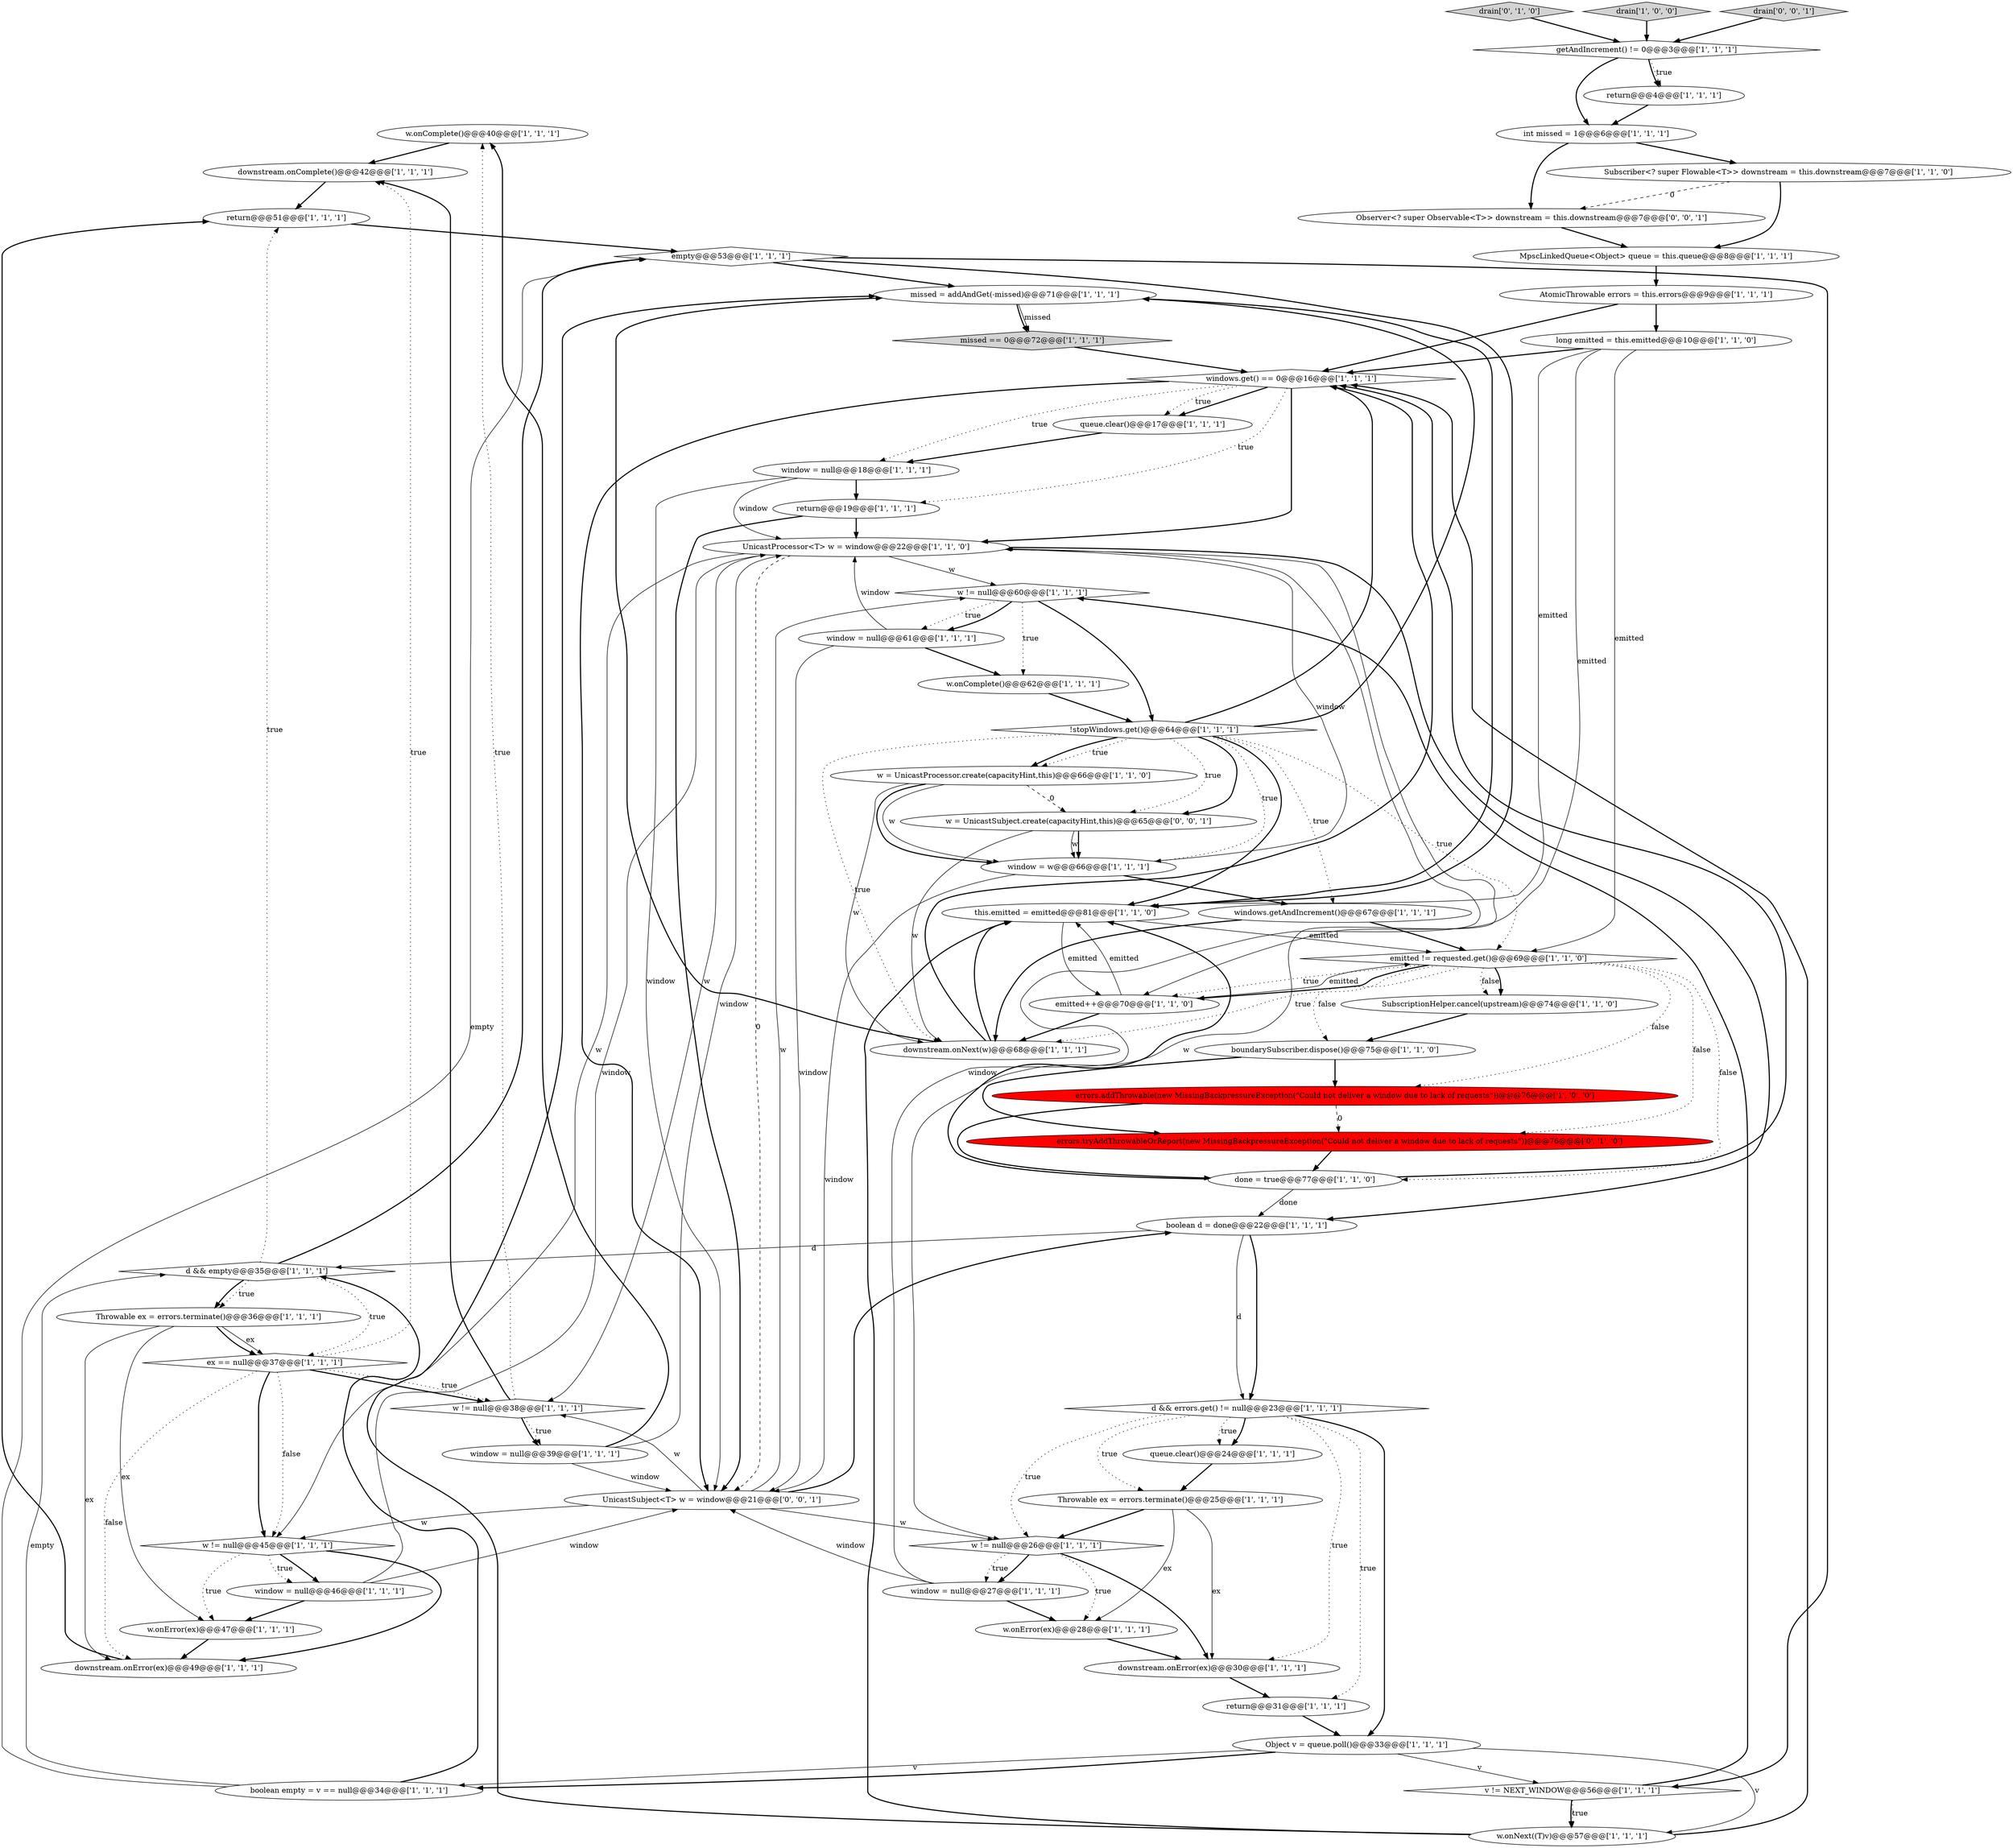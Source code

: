digraph {
11 [style = filled, label = "w.onComplete()@@@40@@@['1', '1', '1']", fillcolor = white, shape = ellipse image = "AAA0AAABBB1BBB"];
35 [style = filled, label = "windows.get() == 0@@@16@@@['1', '1', '1']", fillcolor = white, shape = diamond image = "AAA0AAABBB1BBB"];
26 [style = filled, label = "errors.addThrowable(new MissingBackpressureException(\"Could not deliver a window due to lack of requests\"))@@@76@@@['1', '0', '0']", fillcolor = red, shape = ellipse image = "AAA1AAABBB1BBB"];
39 [style = filled, label = "return@@@31@@@['1', '1', '1']", fillcolor = white, shape = ellipse image = "AAA0AAABBB1BBB"];
43 [style = filled, label = "windows.getAndIncrement()@@@67@@@['1', '1', '1']", fillcolor = white, shape = ellipse image = "AAA0AAABBB1BBB"];
50 [style = filled, label = "d && empty@@@35@@@['1', '1', '1']", fillcolor = white, shape = diamond image = "AAA0AAABBB1BBB"];
32 [style = filled, label = "SubscriptionHelper.cancel(upstream)@@@74@@@['1', '1', '0']", fillcolor = white, shape = ellipse image = "AAA0AAABBB1BBB"];
9 [style = filled, label = "window = null@@@27@@@['1', '1', '1']", fillcolor = white, shape = ellipse image = "AAA0AAABBB1BBB"];
22 [style = filled, label = "downstream.onNext(w)@@@68@@@['1', '1', '1']", fillcolor = white, shape = ellipse image = "AAA0AAABBB1BBB"];
19 [style = filled, label = "window = w@@@66@@@['1', '1', '1']", fillcolor = white, shape = ellipse image = "AAA0AAABBB1BBB"];
13 [style = filled, label = "window = null@@@46@@@['1', '1', '1']", fillcolor = white, shape = ellipse image = "AAA0AAABBB1BBB"];
25 [style = filled, label = "emitted != requested.get()@@@69@@@['1', '1', '0']", fillcolor = white, shape = diamond image = "AAA0AAABBB1BBB"];
0 [style = filled, label = "queue.clear()@@@17@@@['1', '1', '1']", fillcolor = white, shape = ellipse image = "AAA0AAABBB1BBB"];
52 [style = filled, label = "window = null@@@18@@@['1', '1', '1']", fillcolor = white, shape = ellipse image = "AAA0AAABBB1BBB"];
54 [style = filled, label = "Throwable ex = errors.terminate()@@@36@@@['1', '1', '1']", fillcolor = white, shape = ellipse image = "AAA0AAABBB1BBB"];
40 [style = filled, label = "getAndIncrement() != 0@@@3@@@['1', '1', '1']", fillcolor = white, shape = diamond image = "AAA0AAABBB1BBB"];
2 [style = filled, label = "done = true@@@77@@@['1', '1', '0']", fillcolor = white, shape = ellipse image = "AAA0AAABBB1BBB"];
7 [style = filled, label = "w = UnicastProcessor.create(capacityHint,this)@@@66@@@['1', '1', '0']", fillcolor = white, shape = ellipse image = "AAA0AAABBB1BBB"];
4 [style = filled, label = "d && errors.get() != null@@@23@@@['1', '1', '1']", fillcolor = white, shape = diamond image = "AAA0AAABBB1BBB"];
44 [style = filled, label = "UnicastProcessor<T> w = window@@@22@@@['1', '1', '0']", fillcolor = white, shape = ellipse image = "AAA0AAABBB1BBB"];
30 [style = filled, label = "ex == null@@@37@@@['1', '1', '1']", fillcolor = white, shape = diamond image = "AAA0AAABBB1BBB"];
20 [style = filled, label = "w != null@@@60@@@['1', '1', '1']", fillcolor = white, shape = diamond image = "AAA0AAABBB1BBB"];
21 [style = filled, label = "Throwable ex = errors.terminate()@@@25@@@['1', '1', '1']", fillcolor = white, shape = ellipse image = "AAA0AAABBB1BBB"];
57 [style = filled, label = "drain['0', '1', '0']", fillcolor = lightgray, shape = diamond image = "AAA0AAABBB2BBB"];
34 [style = filled, label = "int missed = 1@@@6@@@['1', '1', '1']", fillcolor = white, shape = ellipse image = "AAA0AAABBB1BBB"];
15 [style = filled, label = "missed = addAndGet(-missed)@@@71@@@['1', '1', '1']", fillcolor = white, shape = ellipse image = "AAA0AAABBB1BBB"];
17 [style = filled, label = "return@@@4@@@['1', '1', '1']", fillcolor = white, shape = ellipse image = "AAA0AAABBB1BBB"];
47 [style = filled, label = "Subscriber<? super Flowable<T>> downstream = this.downstream@@@7@@@['1', '1', '0']", fillcolor = white, shape = ellipse image = "AAA0AAABBB1BBB"];
29 [style = filled, label = "boundarySubscriber.dispose()@@@75@@@['1', '1', '0']", fillcolor = white, shape = ellipse image = "AAA0AAABBB1BBB"];
3 [style = filled, label = "AtomicThrowable errors = this.errors@@@9@@@['1', '1', '1']", fillcolor = white, shape = ellipse image = "AAA0AAABBB1BBB"];
45 [style = filled, label = "drain['1', '0', '0']", fillcolor = lightgray, shape = diamond image = "AAA0AAABBB1BBB"];
12 [style = filled, label = "missed == 0@@@72@@@['1', '1', '1']", fillcolor = lightgray, shape = diamond image = "AAA0AAABBB1BBB"];
59 [style = filled, label = "w = UnicastSubject.create(capacityHint,this)@@@65@@@['0', '0', '1']", fillcolor = white, shape = ellipse image = "AAA0AAABBB3BBB"];
1 [style = filled, label = "w.onComplete()@@@62@@@['1', '1', '1']", fillcolor = white, shape = ellipse image = "AAA0AAABBB1BBB"];
46 [style = filled, label = "window = null@@@61@@@['1', '1', '1']", fillcolor = white, shape = ellipse image = "AAA0AAABBB1BBB"];
16 [style = filled, label = "this.emitted = emitted@@@81@@@['1', '1', '0']", fillcolor = white, shape = ellipse image = "AAA0AAABBB1BBB"];
23 [style = filled, label = "return@@@19@@@['1', '1', '1']", fillcolor = white, shape = ellipse image = "AAA0AAABBB1BBB"];
14 [style = filled, label = "window = null@@@39@@@['1', '1', '1']", fillcolor = white, shape = ellipse image = "AAA0AAABBB1BBB"];
24 [style = filled, label = "return@@@51@@@['1', '1', '1']", fillcolor = white, shape = ellipse image = "AAA0AAABBB1BBB"];
55 [style = filled, label = "empty@@@53@@@['1', '1', '1']", fillcolor = white, shape = diamond image = "AAA0AAABBB1BBB"];
5 [style = filled, label = "Object v = queue.poll()@@@33@@@['1', '1', '1']", fillcolor = white, shape = ellipse image = "AAA0AAABBB1BBB"];
48 [style = filled, label = "w.onNext((T)v)@@@57@@@['1', '1', '1']", fillcolor = white, shape = ellipse image = "AAA0AAABBB1BBB"];
58 [style = filled, label = "UnicastSubject<T> w = window@@@21@@@['0', '0', '1']", fillcolor = white, shape = ellipse image = "AAA0AAABBB3BBB"];
49 [style = filled, label = "long emitted = this.emitted@@@10@@@['1', '1', '0']", fillcolor = white, shape = ellipse image = "AAA0AAABBB1BBB"];
33 [style = filled, label = "downstream.onError(ex)@@@49@@@['1', '1', '1']", fillcolor = white, shape = ellipse image = "AAA0AAABBB1BBB"];
56 [style = filled, label = "errors.tryAddThrowableOrReport(new MissingBackpressureException(\"Could not deliver a window due to lack of requests\"))@@@76@@@['0', '1', '0']", fillcolor = red, shape = ellipse image = "AAA1AAABBB2BBB"];
41 [style = filled, label = "queue.clear()@@@24@@@['1', '1', '1']", fillcolor = white, shape = ellipse image = "AAA0AAABBB1BBB"];
53 [style = filled, label = "emitted++@@@70@@@['1', '1', '0']", fillcolor = white, shape = ellipse image = "AAA0AAABBB1BBB"];
51 [style = filled, label = "MpscLinkedQueue<Object> queue = this.queue@@@8@@@['1', '1', '1']", fillcolor = white, shape = ellipse image = "AAA0AAABBB1BBB"];
8 [style = filled, label = "boolean d = done@@@22@@@['1', '1', '1']", fillcolor = white, shape = ellipse image = "AAA0AAABBB1BBB"];
31 [style = filled, label = "w.onError(ex)@@@47@@@['1', '1', '1']", fillcolor = white, shape = ellipse image = "AAA0AAABBB1BBB"];
42 [style = filled, label = "w != null@@@38@@@['1', '1', '1']", fillcolor = white, shape = diamond image = "AAA0AAABBB1BBB"];
60 [style = filled, label = "drain['0', '0', '1']", fillcolor = lightgray, shape = diamond image = "AAA0AAABBB3BBB"];
61 [style = filled, label = "Observer<? super Observable<T>> downstream = this.downstream@@@7@@@['0', '0', '1']", fillcolor = white, shape = ellipse image = "AAA0AAABBB3BBB"];
6 [style = filled, label = "downstream.onComplete()@@@42@@@['1', '1', '1']", fillcolor = white, shape = ellipse image = "AAA0AAABBB1BBB"];
28 [style = filled, label = "w != null@@@26@@@['1', '1', '1']", fillcolor = white, shape = diamond image = "AAA0AAABBB1BBB"];
38 [style = filled, label = "v != NEXT_WINDOW@@@56@@@['1', '1', '1']", fillcolor = white, shape = diamond image = "AAA0AAABBB1BBB"];
37 [style = filled, label = "boolean empty = v == null@@@34@@@['1', '1', '1']", fillcolor = white, shape = ellipse image = "AAA0AAABBB1BBB"];
18 [style = filled, label = "downstream.onError(ex)@@@30@@@['1', '1', '1']", fillcolor = white, shape = ellipse image = "AAA0AAABBB1BBB"];
27 [style = filled, label = "w != null@@@45@@@['1', '1', '1']", fillcolor = white, shape = diamond image = "AAA0AAABBB1BBB"];
10 [style = filled, label = "w.onError(ex)@@@28@@@['1', '1', '1']", fillcolor = white, shape = ellipse image = "AAA0AAABBB1BBB"];
36 [style = filled, label = "!stopWindows.get()@@@64@@@['1', '1', '1']", fillcolor = white, shape = diamond image = "AAA0AAABBB1BBB"];
27->13 [style = bold, label=""];
2->35 [style = bold, label=""];
36->59 [style = bold, label=""];
21->10 [style = solid, label="ex"];
4->18 [style = dotted, label="true"];
2->8 [style = solid, label="done"];
19->58 [style = solid, label="window"];
34->61 [style = bold, label=""];
54->30 [style = solid, label="ex"];
50->30 [style = dotted, label="true"];
44->8 [style = bold, label=""];
22->15 [style = bold, label=""];
58->27 [style = solid, label="w"];
25->29 [style = dotted, label="false"];
25->53 [style = bold, label=""];
28->9 [style = bold, label=""];
48->35 [style = bold, label=""];
9->10 [style = bold, label=""];
25->56 [style = dotted, label="false"];
29->56 [style = bold, label=""];
21->28 [style = bold, label=""];
3->35 [style = bold, label=""];
0->52 [style = bold, label=""];
14->44 [style = solid, label="window"];
44->28 [style = solid, label="w"];
38->48 [style = dotted, label="true"];
14->58 [style = solid, label="window"];
50->55 [style = bold, label=""];
47->51 [style = bold, label=""];
46->58 [style = solid, label="window"];
44->42 [style = solid, label="w"];
27->33 [style = bold, label=""];
8->4 [style = bold, label=""];
13->31 [style = bold, label=""];
50->24 [style = dotted, label="true"];
50->54 [style = bold, label=""];
30->33 [style = dotted, label="false"];
14->11 [style = bold, label=""];
5->37 [style = bold, label=""];
23->44 [style = bold, label=""];
2->16 [style = bold, label=""];
8->50 [style = solid, label="d"];
15->12 [style = solid, label="missed"];
28->10 [style = dotted, label="true"];
52->23 [style = bold, label=""];
28->18 [style = bold, label=""];
52->58 [style = solid, label="window"];
57->40 [style = bold, label=""];
35->44 [style = bold, label=""];
7->19 [style = solid, label="w"];
24->55 [style = bold, label=""];
13->58 [style = solid, label="window"];
41->21 [style = bold, label=""];
30->42 [style = bold, label=""];
34->47 [style = bold, label=""];
30->27 [style = bold, label=""];
30->6 [style = dotted, label="true"];
58->28 [style = solid, label="w"];
47->61 [style = dashed, label="0"];
25->2 [style = dotted, label="false"];
55->38 [style = bold, label=""];
40->34 [style = bold, label=""];
12->35 [style = bold, label=""];
54->33 [style = solid, label="ex"];
44->27 [style = solid, label="w"];
4->28 [style = dotted, label="true"];
29->26 [style = bold, label=""];
13->44 [style = solid, label="window"];
36->7 [style = dotted, label="true"];
17->34 [style = bold, label=""];
35->0 [style = bold, label=""];
52->44 [style = solid, label="window"];
44->58 [style = dashed, label="0"];
7->59 [style = dashed, label="0"];
49->53 [style = solid, label="emitted"];
25->26 [style = dotted, label="false"];
31->33 [style = bold, label=""];
48->16 [style = bold, label=""];
43->22 [style = bold, label=""];
28->9 [style = dotted, label="true"];
40->17 [style = bold, label=""];
36->16 [style = bold, label=""];
5->38 [style = solid, label="v"];
15->12 [style = bold, label=""];
36->35 [style = bold, label=""];
19->44 [style = solid, label="window"];
25->53 [style = dotted, label="true"];
44->20 [style = solid, label="w"];
46->44 [style = solid, label="window"];
40->17 [style = dotted, label="true"];
23->58 [style = bold, label=""];
10->18 [style = bold, label=""];
38->20 [style = bold, label=""];
37->55 [style = solid, label="empty"];
30->42 [style = dotted, label="true"];
21->18 [style = solid, label="ex"];
36->22 [style = dotted, label="true"];
49->35 [style = bold, label=""];
39->5 [style = bold, label=""];
50->54 [style = dotted, label="true"];
22->16 [style = bold, label=""];
58->8 [style = bold, label=""];
54->31 [style = solid, label="ex"];
6->24 [style = bold, label=""];
27->13 [style = dotted, label="true"];
53->25 [style = solid, label="emitted"];
36->19 [style = dotted, label="true"];
38->48 [style = bold, label=""];
42->11 [style = dotted, label="true"];
4->41 [style = bold, label=""];
42->14 [style = bold, label=""];
4->21 [style = dotted, label="true"];
53->16 [style = solid, label="emitted"];
20->46 [style = dotted, label="true"];
20->1 [style = dotted, label="true"];
18->39 [style = bold, label=""];
27->31 [style = dotted, label="true"];
33->24 [style = bold, label=""];
35->58 [style = bold, label=""];
55->15 [style = bold, label=""];
8->4 [style = solid, label="d"];
5->48 [style = solid, label="v"];
35->0 [style = dotted, label="true"];
55->16 [style = bold, label=""];
49->16 [style = solid, label="emitted"];
59->19 [style = solid, label="w"];
22->35 [style = bold, label=""];
35->23 [style = dotted, label="true"];
58->42 [style = solid, label="w"];
7->19 [style = bold, label=""];
4->5 [style = bold, label=""];
19->43 [style = bold, label=""];
56->2 [style = bold, label=""];
20->36 [style = bold, label=""];
25->32 [style = dotted, label="false"];
45->40 [style = bold, label=""];
5->37 [style = solid, label="v"];
49->25 [style = solid, label="emitted"];
16->15 [style = bold, label=""];
61->51 [style = bold, label=""];
7->22 [style = solid, label="w"];
9->44 [style = solid, label="window"];
35->52 [style = dotted, label="true"];
11->6 [style = bold, label=""];
36->15 [style = bold, label=""];
4->39 [style = dotted, label="true"];
20->46 [style = bold, label=""];
25->32 [style = bold, label=""];
54->30 [style = bold, label=""];
37->50 [style = solid, label="empty"];
53->22 [style = bold, label=""];
1->36 [style = bold, label=""];
16->53 [style = solid, label="emitted"];
32->29 [style = bold, label=""];
51->3 [style = bold, label=""];
26->2 [style = bold, label=""];
42->14 [style = dotted, label="true"];
36->43 [style = dotted, label="true"];
42->6 [style = bold, label=""];
59->22 [style = solid, label="w"];
46->1 [style = bold, label=""];
36->7 [style = bold, label=""];
60->40 [style = bold, label=""];
48->15 [style = bold, label=""];
30->27 [style = dotted, label="false"];
25->22 [style = dotted, label="true"];
4->41 [style = dotted, label="true"];
3->49 [style = bold, label=""];
36->59 [style = dotted, label="true"];
43->25 [style = bold, label=""];
16->25 [style = solid, label="emitted"];
9->58 [style = solid, label="window"];
36->25 [style = dotted, label="true"];
37->50 [style = bold, label=""];
58->20 [style = solid, label="w"];
26->56 [style = dashed, label="0"];
59->19 [style = bold, label=""];
}
